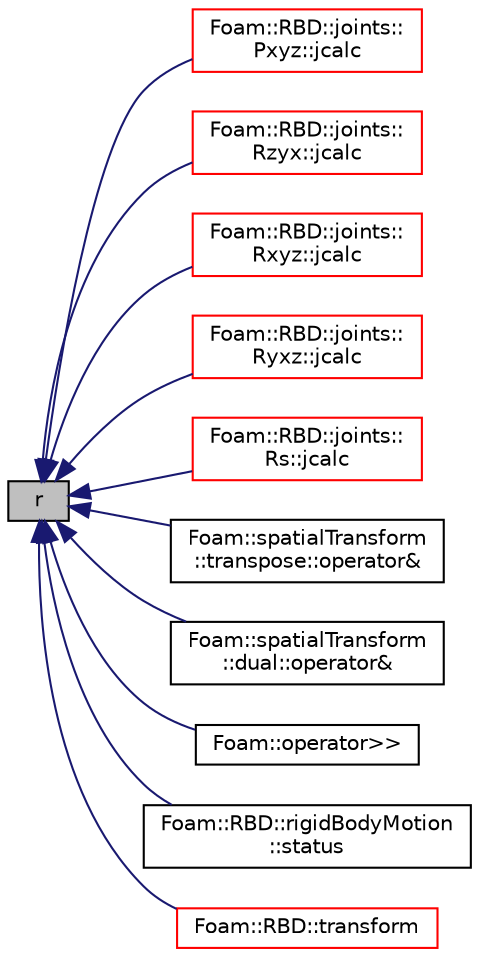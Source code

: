 digraph "r"
{
  bgcolor="transparent";
  edge [fontname="Helvetica",fontsize="10",labelfontname="Helvetica",labelfontsize="10"];
  node [fontname="Helvetica",fontsize="10",shape=record];
  rankdir="LR";
  Node1 [label="r",height=0.2,width=0.4,color="black", fillcolor="grey75", style="filled", fontcolor="black"];
  Node1 -> Node2 [dir="back",color="midnightblue",fontsize="10",style="solid",fontname="Helvetica"];
  Node2 [label="Foam::RBD::joints::\lPxyz::jcalc",height=0.2,width=0.4,color="red",URL="$a02080.html#a0f30a9a9c09b33bd32b1bb61ab5a132a",tooltip="Update the model state for this joint. "];
  Node1 -> Node3 [dir="back",color="midnightblue",fontsize="10",style="solid",fontname="Helvetica"];
  Node3 [label="Foam::RBD::joints::\lRzyx::jcalc",height=0.2,width=0.4,color="red",URL="$a02283.html#a0f30a9a9c09b33bd32b1bb61ab5a132a",tooltip="Update the model state for this joint. "];
  Node1 -> Node4 [dir="back",color="midnightblue",fontsize="10",style="solid",fontname="Helvetica"];
  Node4 [label="Foam::RBD::joints::\lRxyz::jcalc",height=0.2,width=0.4,color="red",URL="$a02279.html#a0f30a9a9c09b33bd32b1bb61ab5a132a",tooltip="Update the model state for this joint. "];
  Node1 -> Node5 [dir="back",color="midnightblue",fontsize="10",style="solid",fontname="Helvetica"];
  Node5 [label="Foam::RBD::joints::\lRyxz::jcalc",height=0.2,width=0.4,color="red",URL="$a02281.html#a0f30a9a9c09b33bd32b1bb61ab5a132a",tooltip="Update the model state for this joint. "];
  Node1 -> Node6 [dir="back",color="midnightblue",fontsize="10",style="solid",fontname="Helvetica"];
  Node6 [label="Foam::RBD::joints::\lRs::jcalc",height=0.2,width=0.4,color="red",URL="$a02277.html#a0f30a9a9c09b33bd32b1bb61ab5a132a",tooltip="Update the model state for this joint. "];
  Node1 -> Node7 [dir="back",color="midnightblue",fontsize="10",style="solid",fontname="Helvetica"];
  Node7 [label="Foam::spatialTransform\l::transpose::operator&",height=0.2,width=0.4,color="black",URL="$a02743.html#ac37e2386ae5023760a5ec40d253d5962",tooltip="Transpose transform dual f: ^A{X^*}_B & f. "];
  Node1 -> Node8 [dir="back",color="midnightblue",fontsize="10",style="solid",fontname="Helvetica"];
  Node8 [label="Foam::spatialTransform\l::dual::operator&",height=0.2,width=0.4,color="black",URL="$a00594.html#ac37e2386ae5023760a5ec40d253d5962",tooltip="Transform dual f: ^B{X^*}_A & f. "];
  Node1 -> Node9 [dir="back",color="midnightblue",fontsize="10",style="solid",fontname="Helvetica"];
  Node9 [label="Foam::operator\>\>",height=0.2,width=0.4,color="black",URL="$a10979.html#ad02cd350bd4171a090d94641705f0e5d"];
  Node1 -> Node10 [dir="back",color="midnightblue",fontsize="10",style="solid",fontname="Helvetica"];
  Node10 [label="Foam::RBD::rigidBodyMotion\l::status",height=0.2,width=0.4,color="black",URL="$a02256.html#a04270e7ad986406573ecd2056ff344dc",tooltip="Report the status of the motion of the given body. "];
  Node1 -> Node11 [dir="back",color="midnightblue",fontsize="10",style="solid",fontname="Helvetica"];
  Node11 [label="Foam::RBD::transform",height=0.2,width=0.4,color="red",URL="$a11052.html#a10dd9bca0bf36e563d863b8aaec9aa00",tooltip="Return (^BX_A)^* I ^AX_B. "];
}
